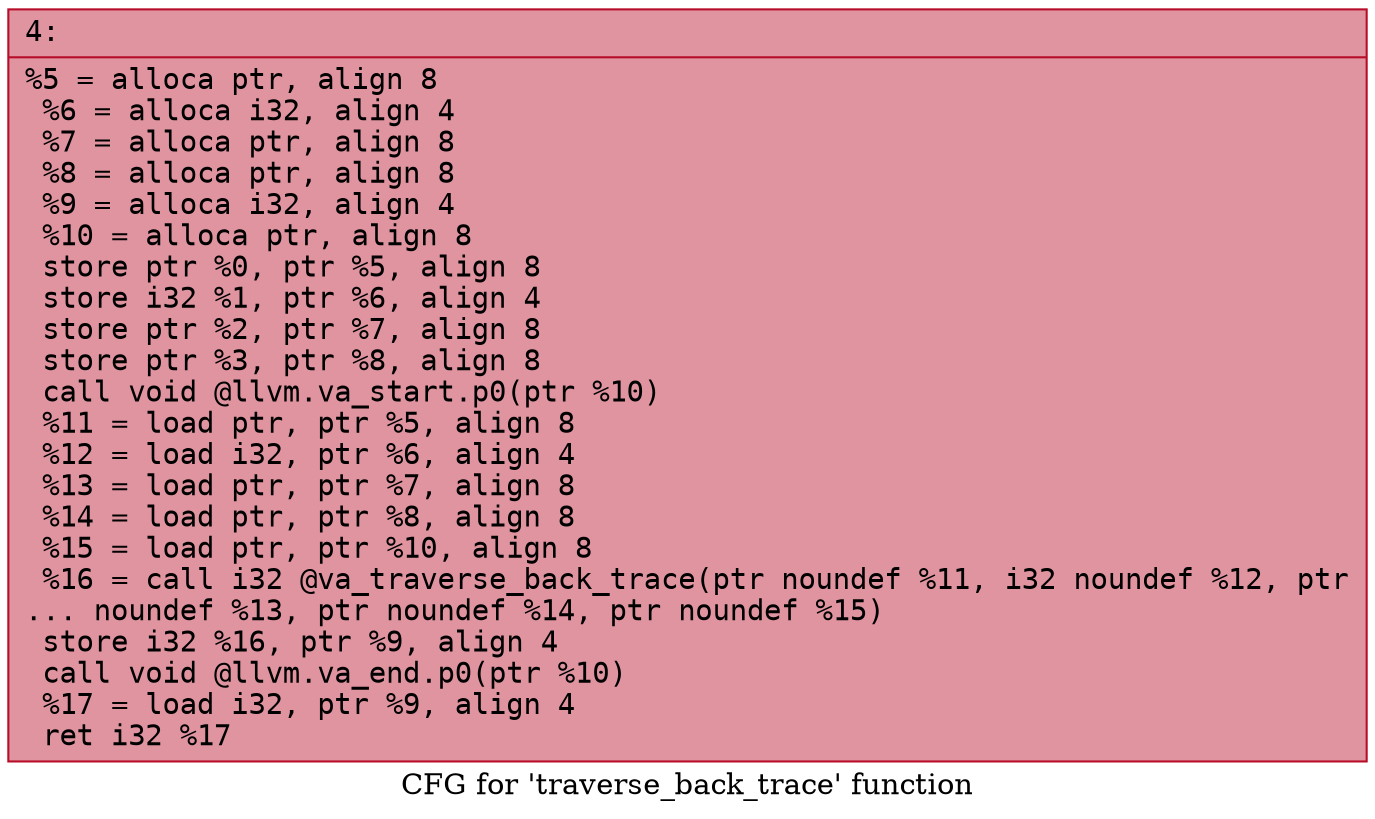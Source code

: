 digraph "CFG for 'traverse_back_trace' function" {
	label="CFG for 'traverse_back_trace' function";

	Node0x600000d395e0 [shape=record,color="#b70d28ff", style=filled, fillcolor="#b70d2870" fontname="Courier",label="{4:\l|  %5 = alloca ptr, align 8\l  %6 = alloca i32, align 4\l  %7 = alloca ptr, align 8\l  %8 = alloca ptr, align 8\l  %9 = alloca i32, align 4\l  %10 = alloca ptr, align 8\l  store ptr %0, ptr %5, align 8\l  store i32 %1, ptr %6, align 4\l  store ptr %2, ptr %7, align 8\l  store ptr %3, ptr %8, align 8\l  call void @llvm.va_start.p0(ptr %10)\l  %11 = load ptr, ptr %5, align 8\l  %12 = load i32, ptr %6, align 4\l  %13 = load ptr, ptr %7, align 8\l  %14 = load ptr, ptr %8, align 8\l  %15 = load ptr, ptr %10, align 8\l  %16 = call i32 @va_traverse_back_trace(ptr noundef %11, i32 noundef %12, ptr\l... noundef %13, ptr noundef %14, ptr noundef %15)\l  store i32 %16, ptr %9, align 4\l  call void @llvm.va_end.p0(ptr %10)\l  %17 = load i32, ptr %9, align 4\l  ret i32 %17\l}"];
}
